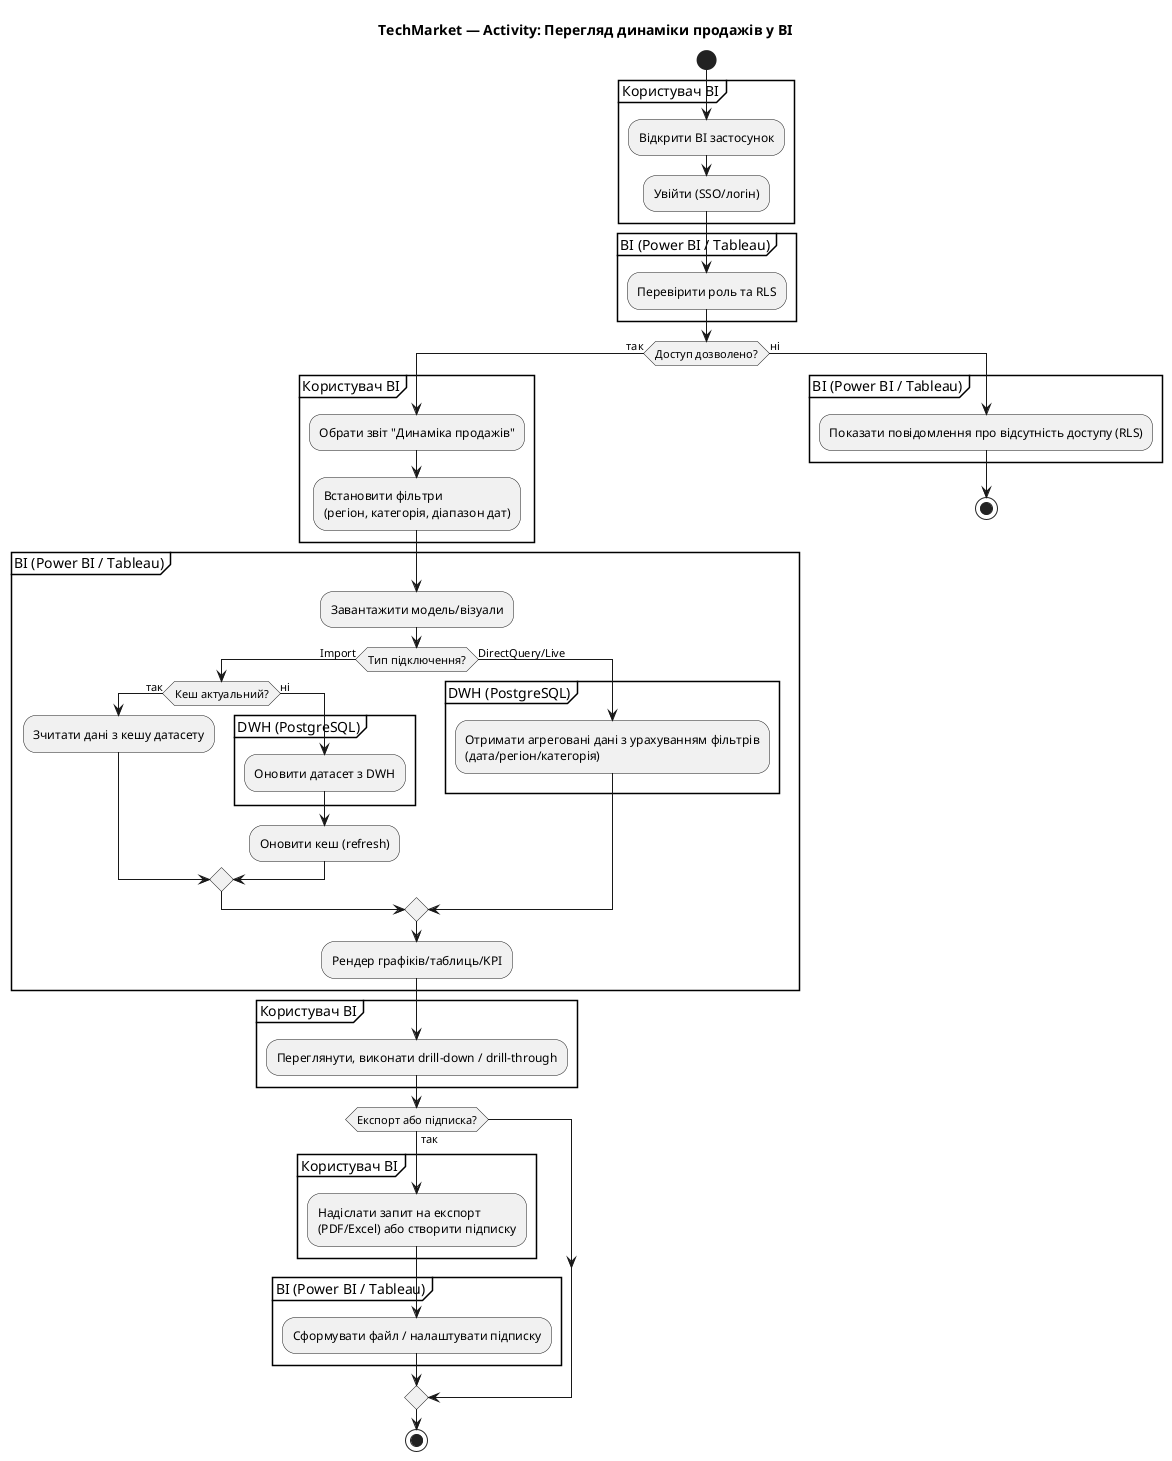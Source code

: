 @startuml TechMarket_Activity_BI_SalesTrend
title TechMarket — Activity: Перегляд динаміки продажів у BI

start

partition "Користувач BI" {
  :Відкрити BI застосунок;
  :Увійти (SSO/логін);
}

partition "BI (Power BI / Tableau)" {
  :Перевірити роль та RLS;
}

if (Доступ дозволено?) then (так)
  partition "Користувач BI" {
    :Обрати звіт "Динаміка продажів";
    :Встановити фільтри
    (регіон, категорія, діапазон дат);
  }

  partition "BI (Power BI / Tableau)" {
    :Завантажити модель/візуали;
    if (Тип підключення?) then (Import)
      if (Кеш актуальний?) then (так)
        :Зчитати дані з кешу датасету;
      else (ні)
        partition "DWH (PostgreSQL)" {
          :Оновити датасет з DWH;
        }
        :Оновити кеш (refresh);
      endif
    else (DirectQuery/Live)
      partition "DWH (PostgreSQL)" {
        :Отримати агреговані дані з урахуванням фільтрів
        (дата/регіон/категорія);
      }
    endif

    :Рендер графіків/таблиць/KPI;
  }

  partition "Користувач BI" {
    :Переглянути, виконати drill-down / drill-through;
  }

  if (Експорт або підписка?) then (так)
    partition "Користувач BI" {
      :Надіслати запит на експорт
      (PDF/Excel) або створити підписку;
    }
    partition "BI (Power BI / Tableau)" {
      :Сформувати файл / налаштувати підписку;
    }
  endif

  stop
else (ні)
  partition "BI (Power BI / Tableau)" {
    :Показати повідомлення про відсутність доступу (RLS);
  }
  stop
endif

@enduml
